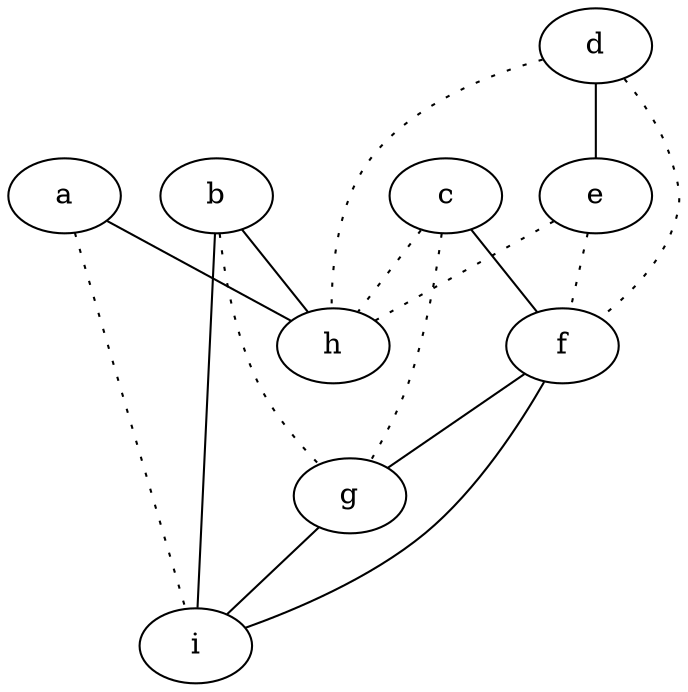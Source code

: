 graph {
a -- h;
a -- i [style=dotted];
b -- g [style=dotted];
b -- h;
b -- i;
c -- f;
c -- g [style=dotted];
c -- h [style=dotted];
d -- e;
d -- f [style=dotted];
d -- h [style=dotted];
e -- f [style=dotted];
e -- h [style=dotted];
f -- g;
f -- i;
g -- i;
}
